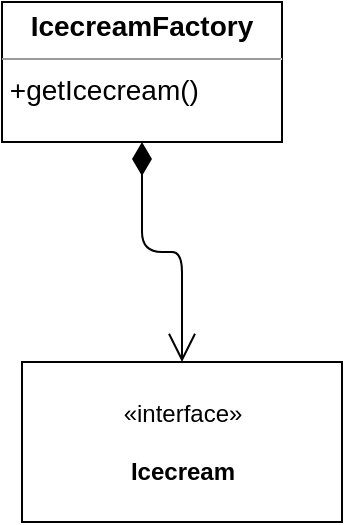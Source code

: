 <mxfile>
    <diagram id="Vkf1kccMHPyQg5MPIpvl" name="Page-1">
        <mxGraphModel dx="537" dy="500" grid="1" gridSize="10" guides="1" tooltips="1" connect="1" arrows="1" fold="1" page="1" pageScale="1" pageWidth="827" pageHeight="1169" math="0" shadow="0">
            <root>
                <mxCell id="0"/>
                <mxCell id="1" parent="0"/>
                <mxCell id="3" value="&lt;p style=&quot;margin: 4px 0px 0px ; text-align: center ; font-size: 14px&quot;&gt;&lt;b&gt;&lt;font style=&quot;font-size: 14px&quot;&gt;IcecreamFactory&lt;/font&gt;&lt;/b&gt;&lt;/p&gt;&lt;hr size=&quot;1&quot; style=&quot;font-size: 14px&quot;&gt;&lt;div style=&quot;height: 2px&quot;&gt;&lt;font style=&quot;font-size: 14px&quot;&gt;&amp;nbsp;+getIcecream()&lt;/font&gt;&lt;/div&gt;" style="verticalAlign=top;align=left;overflow=fill;fontSize=12;fontFamily=Helvetica;html=1;" parent="1" vertex="1">
                    <mxGeometry x="80" y="120" width="140" height="70" as="geometry"/>
                </mxCell>
                <mxCell id="4" value="«interface»&lt;br&gt;&lt;br&gt;&lt;b&gt;Icecream&lt;/b&gt;" style="html=1;" parent="1" vertex="1">
                    <mxGeometry x="90" y="300" width="160" height="80" as="geometry"/>
                </mxCell>
                <mxCell id="8" value="" style="endArrow=open;html=1;endSize=12;startArrow=diamondThin;startSize=14;startFill=1;edgeStyle=orthogonalEdgeStyle;align=left;verticalAlign=bottom;entryX=0.5;entryY=0;entryDx=0;entryDy=0;exitX=0.5;exitY=1;exitDx=0;exitDy=0;" edge="1" parent="1" source="3" target="4">
                    <mxGeometry x="-0.692" y="20" relative="1" as="geometry">
                        <mxPoint x="110" y="220" as="sourcePoint"/>
                        <mxPoint x="270" y="220" as="targetPoint"/>
                        <mxPoint as="offset"/>
                    </mxGeometry>
                </mxCell>
            </root>
        </mxGraphModel>
    </diagram>
</mxfile>